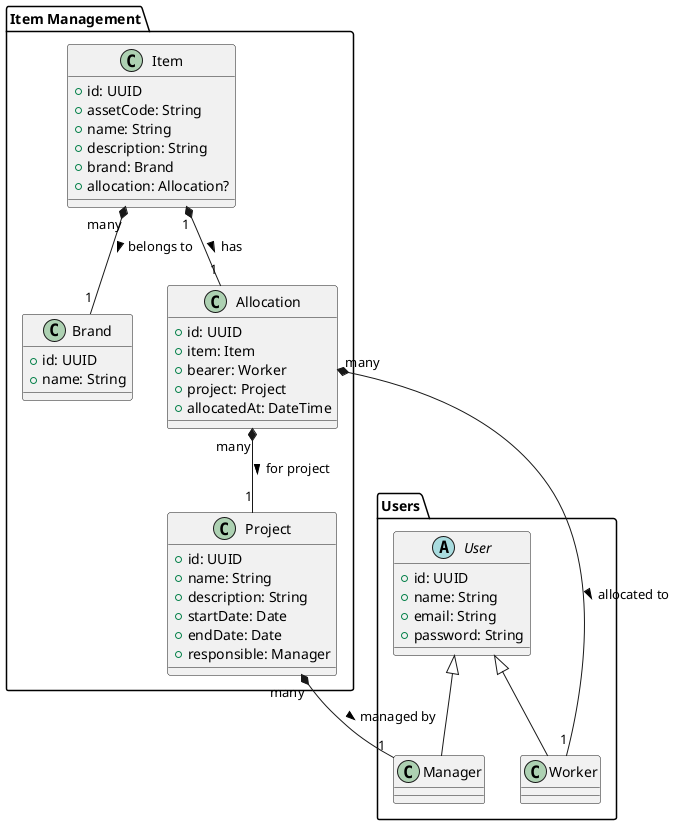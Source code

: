 @startuml

package "Item Management" as Items {
    class Item {
        + id: UUID
        + assetCode: String
        + name: String
        + description: String
        + brand: Brand
        + allocation: Allocation?
    }

    Item "many"  *-- "1" Brand : belongs to >
    Item "1" *-- "1" Allocation : has >

    class Allocation {
        + id: UUID
        + item: Item
        + bearer: Worker
        + project: Project
        + allocatedAt: DateTime
    }

    Allocation "many" *-- "1" .Users.Worker : allocated to >
    Allocation "many" *-- "1" Project : for project >

    class Brand {
        + id: UUID
        + name: String
    }

    class Project {
        + id: UUID
        + name: String
        + description: String
        + startDate: Date
        + endDate: Date
        + responsible: Manager
    }

    Project "many" *-- "1" .Users.Manager : managed by >
}

package "User Management" as Users {
    abstract class User {
        + id: UUID
        + name: String
        + email: String
        + password: String
    }

    class Worker extends User {
    }

    class Manager extends User {
    }
}

@enduml